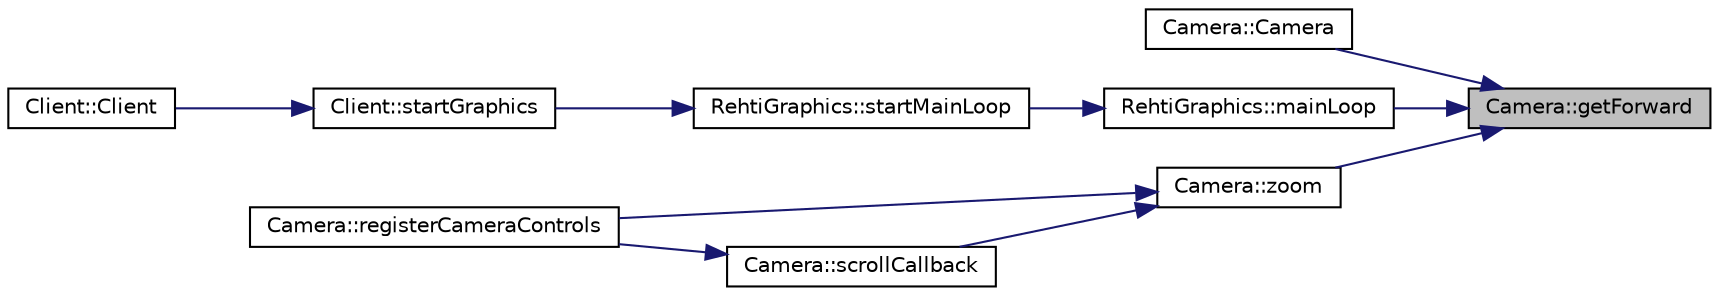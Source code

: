 digraph "Camera::getForward"
{
 // LATEX_PDF_SIZE
  edge [fontname="Helvetica",fontsize="10",labelfontname="Helvetica",labelfontsize="10"];
  node [fontname="Helvetica",fontsize="10",shape=record];
  rankdir="RL";
  Node1 [label="Camera::getForward",height=0.2,width=0.4,color="black", fillcolor="grey75", style="filled", fontcolor="black",tooltip="Returns the forward direction of the camera."];
  Node1 -> Node2 [dir="back",color="midnightblue",fontsize="10",style="solid",fontname="Helvetica"];
  Node2 [label="Camera::Camera",height=0.2,width=0.4,color="black", fillcolor="white", style="filled",URL="$classCamera.html#a1f4afe22efd7c7d274391e4703387f78",tooltip="Constructor for the camera."];
  Node1 -> Node3 [dir="back",color="midnightblue",fontsize="10",style="solid",fontname="Helvetica"];
  Node3 [label="RehtiGraphics::mainLoop",height=0.2,width=0.4,color="black", fillcolor="white", style="filled",URL="$classRehtiGraphics.html#a82d71e93dd76cde425cc34df93cf4723",tooltip="Loops, polls events and draws frames."];
  Node3 -> Node4 [dir="back",color="midnightblue",fontsize="10",style="solid",fontname="Helvetica"];
  Node4 [label="RehtiGraphics::startMainLoop",height=0.2,width=0.4,color="black", fillcolor="white", style="filled",URL="$classRehtiGraphics.html#aba5f89e9dc6f91cfef79f525151a067d",tooltip="Starts a rendering loop until the window is closed."];
  Node4 -> Node5 [dir="back",color="midnightblue",fontsize="10",style="solid",fontname="Helvetica"];
  Node5 [label="Client::startGraphics",height=0.2,width=0.4,color="black", fillcolor="white", style="filled",URL="$classClient.html#a7b7406bdc248547627fd669a92b86d6c",tooltip="Starts the graphics library."];
  Node5 -> Node6 [dir="back",color="midnightblue",fontsize="10",style="solid",fontname="Helvetica"];
  Node6 [label="Client::Client",height=0.2,width=0.4,color="black", fillcolor="white", style="filled",URL="$classClient.html#ad3e41ed92e71d5c3717db96e68b9541b",tooltip=" "];
  Node1 -> Node7 [dir="back",color="midnightblue",fontsize="10",style="solid",fontname="Helvetica"];
  Node7 [label="Camera::zoom",height=0.2,width=0.4,color="black", fillcolor="white", style="filled",URL="$classCamera.html#af6dc1153bcd85dcb5f4c2c551e3a09b0",tooltip="Zooms the camera by the given amount."];
  Node7 -> Node8 [dir="back",color="midnightblue",fontsize="10",style="solid",fontname="Helvetica"];
  Node8 [label="Camera::registerCameraControls",height=0.2,width=0.4,color="black", fillcolor="white", style="filled",URL="$classCamera.html#a7a11d366f18cc5f2ad7183bb8792e7c9",tooltip="Registers the camera controls to the given window."];
  Node7 -> Node9 [dir="back",color="midnightblue",fontsize="10",style="solid",fontname="Helvetica"];
  Node9 [label="Camera::scrollCallback",height=0.2,width=0.4,color="black", fillcolor="white", style="filled",URL="$classCamera.html#a3fd0454142eb9ec06bd4268fa4b8043f",tooltip="callback for registering mouse scroll"];
  Node9 -> Node8 [dir="back",color="midnightblue",fontsize="10",style="solid",fontname="Helvetica"];
}
